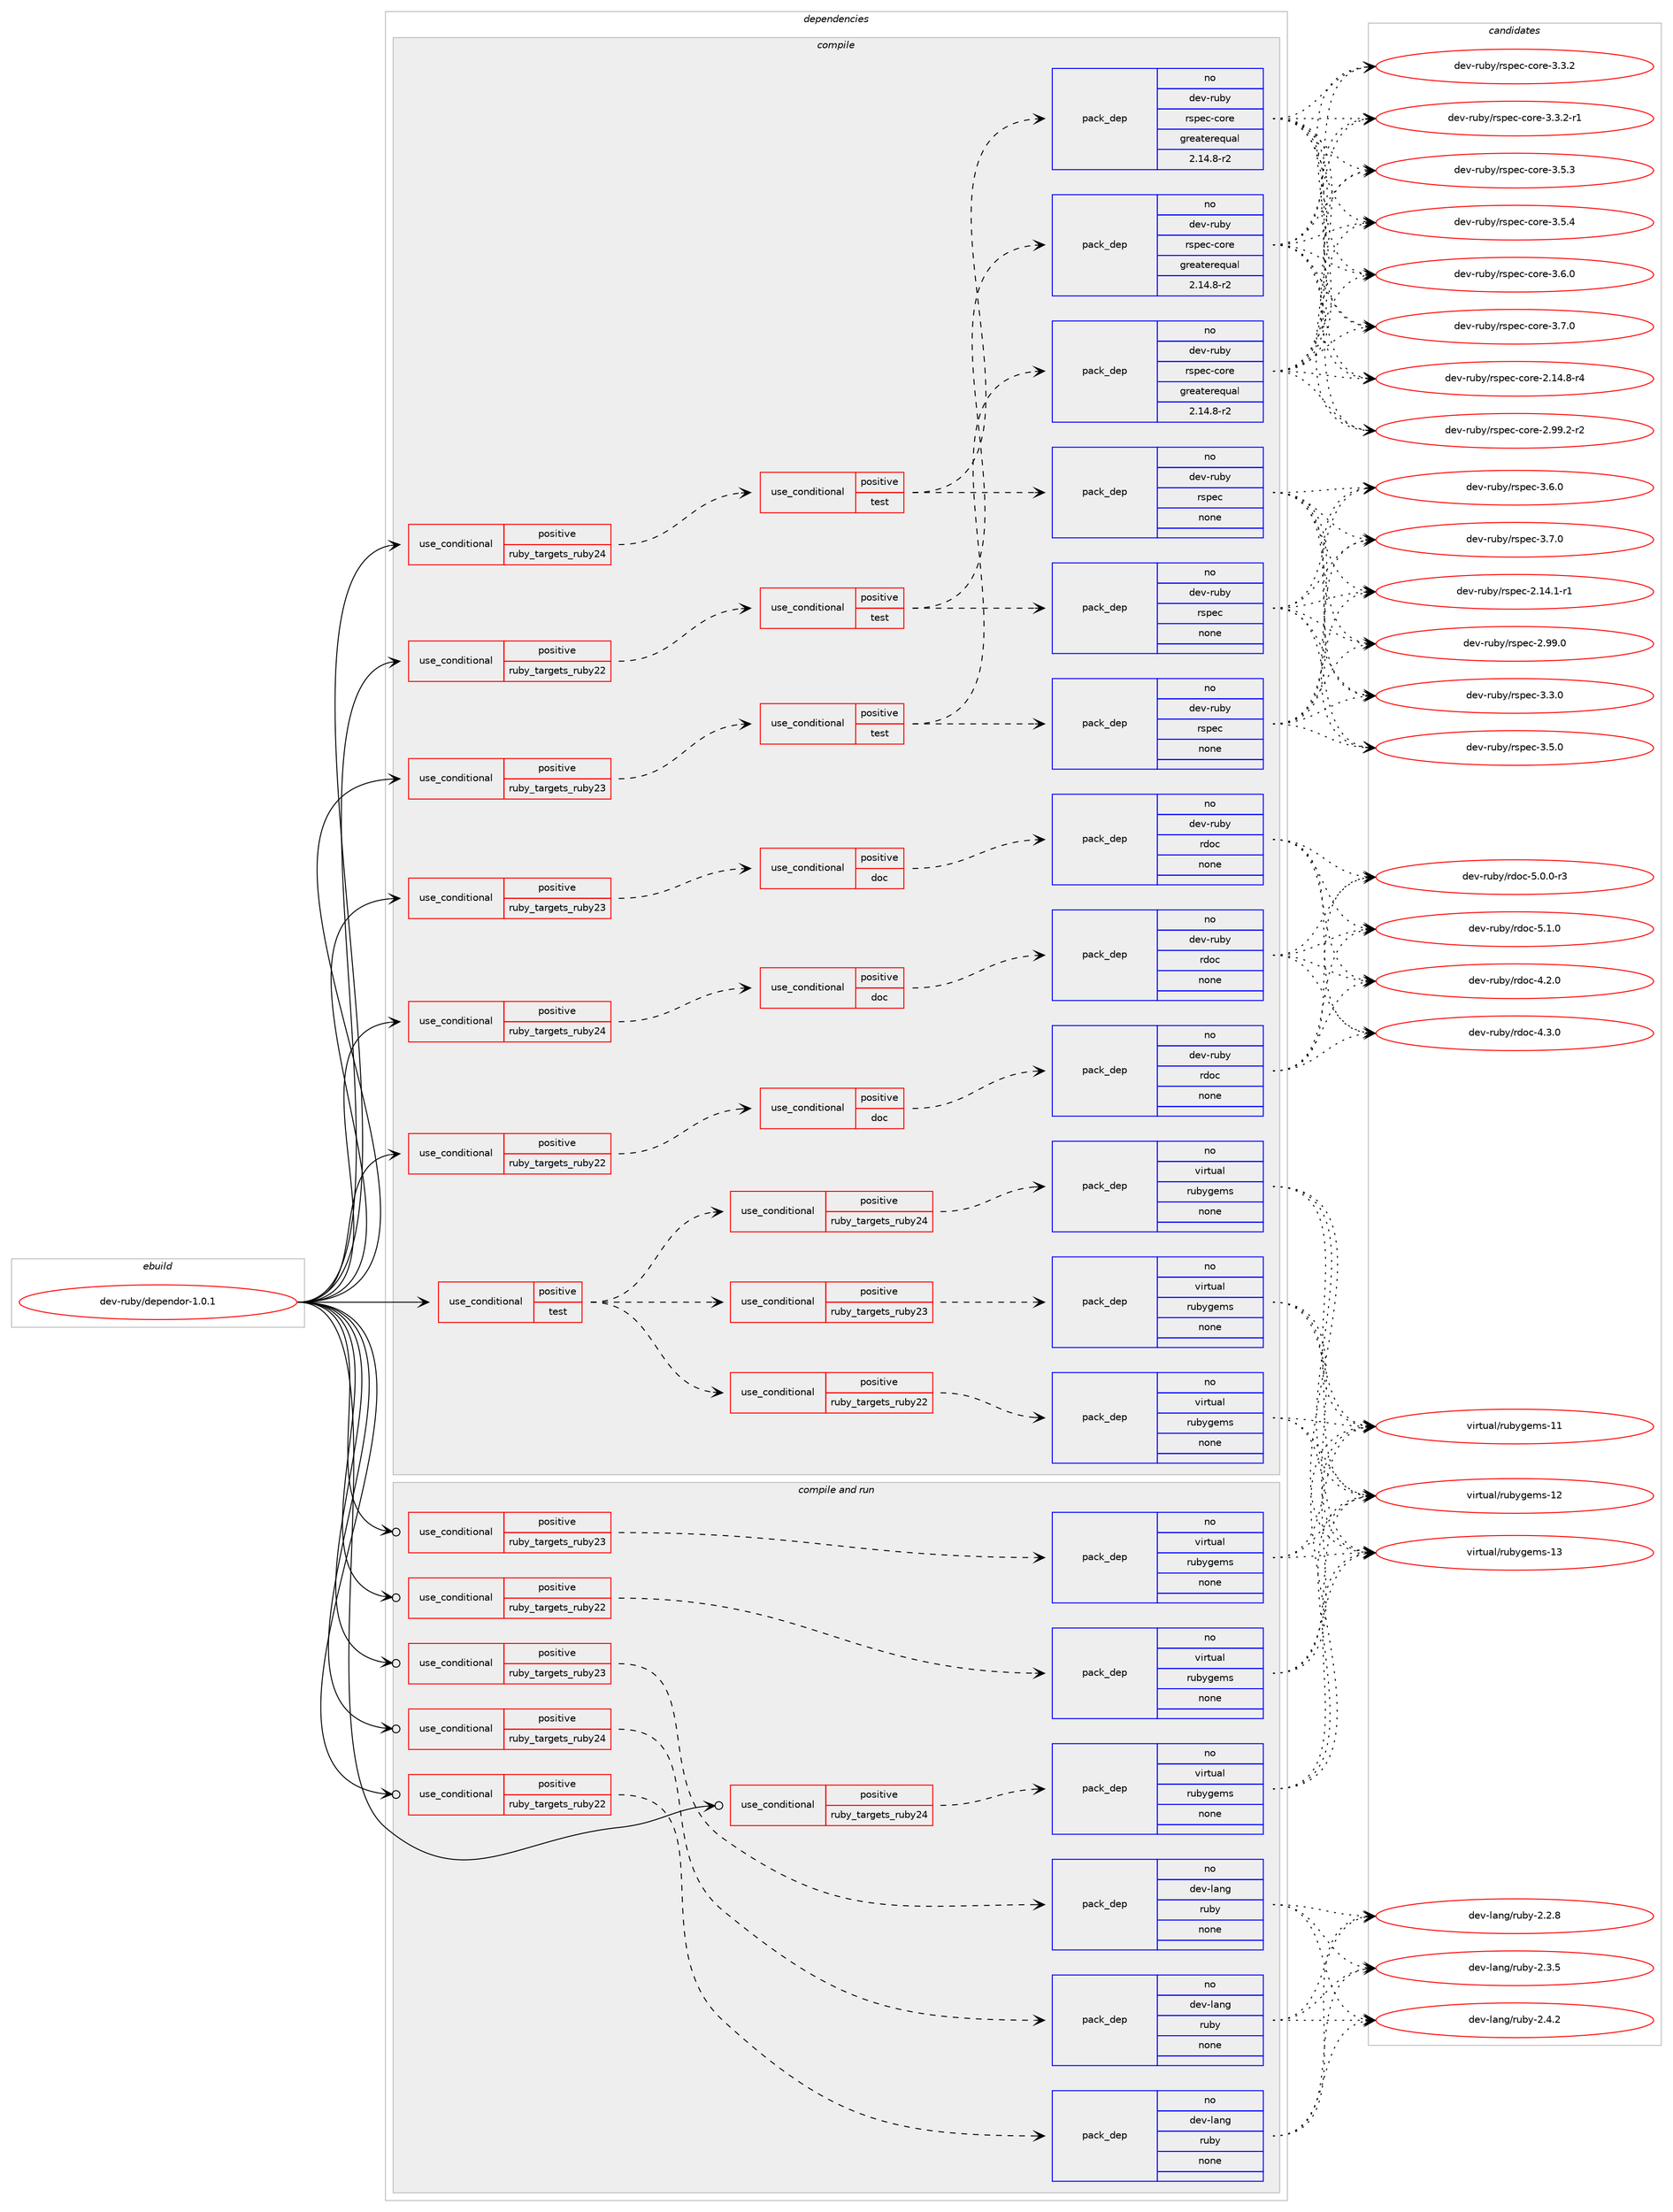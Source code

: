 digraph prolog {

# *************
# Graph options
# *************

newrank=true;
concentrate=true;
compound=true;
graph [rankdir=LR,fontname=Helvetica,fontsize=10,ranksep=1.5];#, ranksep=2.5, nodesep=0.2];
edge  [arrowhead=vee];
node  [fontname=Helvetica,fontsize=10];

# **********
# The ebuild
# **********

subgraph cluster_leftcol {
color=gray;
rank=same;
label=<<i>ebuild</i>>;
id [label="dev-ruby/dependor-1.0.1", color=red, width=4, href="../dev-ruby/dependor-1.0.1.svg"];
}

# ****************
# The dependencies
# ****************

subgraph cluster_midcol {
color=gray;
label=<<i>dependencies</i>>;
subgraph cluster_compile {
fillcolor="#eeeeee";
style=filled;
label=<<i>compile</i>>;
subgraph cond55712 {
dependency235993 [label=<<TABLE BORDER="0" CELLBORDER="1" CELLSPACING="0" CELLPADDING="4"><TR><TD ROWSPAN="3" CELLPADDING="10">use_conditional</TD></TR><TR><TD>positive</TD></TR><TR><TD>ruby_targets_ruby22</TD></TR></TABLE>>, shape=none, color=red];
subgraph cond55713 {
dependency235994 [label=<<TABLE BORDER="0" CELLBORDER="1" CELLSPACING="0" CELLPADDING="4"><TR><TD ROWSPAN="3" CELLPADDING="10">use_conditional</TD></TR><TR><TD>positive</TD></TR><TR><TD>doc</TD></TR></TABLE>>, shape=none, color=red];
subgraph pack176207 {
dependency235995 [label=<<TABLE BORDER="0" CELLBORDER="1" CELLSPACING="0" CELLPADDING="4" WIDTH="220"><TR><TD ROWSPAN="6" CELLPADDING="30">pack_dep</TD></TR><TR><TD WIDTH="110">no</TD></TR><TR><TD>dev-ruby</TD></TR><TR><TD>rdoc</TD></TR><TR><TD>none</TD></TR><TR><TD></TD></TR></TABLE>>, shape=none, color=blue];
}
dependency235994:e -> dependency235995:w [weight=20,style="dashed",arrowhead="vee"];
}
dependency235993:e -> dependency235994:w [weight=20,style="dashed",arrowhead="vee"];
}
id:e -> dependency235993:w [weight=20,style="solid",arrowhead="vee"];
subgraph cond55714 {
dependency235996 [label=<<TABLE BORDER="0" CELLBORDER="1" CELLSPACING="0" CELLPADDING="4"><TR><TD ROWSPAN="3" CELLPADDING="10">use_conditional</TD></TR><TR><TD>positive</TD></TR><TR><TD>ruby_targets_ruby22</TD></TR></TABLE>>, shape=none, color=red];
subgraph cond55715 {
dependency235997 [label=<<TABLE BORDER="0" CELLBORDER="1" CELLSPACING="0" CELLPADDING="4"><TR><TD ROWSPAN="3" CELLPADDING="10">use_conditional</TD></TR><TR><TD>positive</TD></TR><TR><TD>test</TD></TR></TABLE>>, shape=none, color=red];
subgraph pack176208 {
dependency235998 [label=<<TABLE BORDER="0" CELLBORDER="1" CELLSPACING="0" CELLPADDING="4" WIDTH="220"><TR><TD ROWSPAN="6" CELLPADDING="30">pack_dep</TD></TR><TR><TD WIDTH="110">no</TD></TR><TR><TD>dev-ruby</TD></TR><TR><TD>rspec</TD></TR><TR><TD>none</TD></TR><TR><TD></TD></TR></TABLE>>, shape=none, color=blue];
}
dependency235997:e -> dependency235998:w [weight=20,style="dashed",arrowhead="vee"];
subgraph pack176209 {
dependency235999 [label=<<TABLE BORDER="0" CELLBORDER="1" CELLSPACING="0" CELLPADDING="4" WIDTH="220"><TR><TD ROWSPAN="6" CELLPADDING="30">pack_dep</TD></TR><TR><TD WIDTH="110">no</TD></TR><TR><TD>dev-ruby</TD></TR><TR><TD>rspec-core</TD></TR><TR><TD>greaterequal</TD></TR><TR><TD>2.14.8-r2</TD></TR></TABLE>>, shape=none, color=blue];
}
dependency235997:e -> dependency235999:w [weight=20,style="dashed",arrowhead="vee"];
}
dependency235996:e -> dependency235997:w [weight=20,style="dashed",arrowhead="vee"];
}
id:e -> dependency235996:w [weight=20,style="solid",arrowhead="vee"];
subgraph cond55716 {
dependency236000 [label=<<TABLE BORDER="0" CELLBORDER="1" CELLSPACING="0" CELLPADDING="4"><TR><TD ROWSPAN="3" CELLPADDING="10">use_conditional</TD></TR><TR><TD>positive</TD></TR><TR><TD>ruby_targets_ruby23</TD></TR></TABLE>>, shape=none, color=red];
subgraph cond55717 {
dependency236001 [label=<<TABLE BORDER="0" CELLBORDER="1" CELLSPACING="0" CELLPADDING="4"><TR><TD ROWSPAN="3" CELLPADDING="10">use_conditional</TD></TR><TR><TD>positive</TD></TR><TR><TD>doc</TD></TR></TABLE>>, shape=none, color=red];
subgraph pack176210 {
dependency236002 [label=<<TABLE BORDER="0" CELLBORDER="1" CELLSPACING="0" CELLPADDING="4" WIDTH="220"><TR><TD ROWSPAN="6" CELLPADDING="30">pack_dep</TD></TR><TR><TD WIDTH="110">no</TD></TR><TR><TD>dev-ruby</TD></TR><TR><TD>rdoc</TD></TR><TR><TD>none</TD></TR><TR><TD></TD></TR></TABLE>>, shape=none, color=blue];
}
dependency236001:e -> dependency236002:w [weight=20,style="dashed",arrowhead="vee"];
}
dependency236000:e -> dependency236001:w [weight=20,style="dashed",arrowhead="vee"];
}
id:e -> dependency236000:w [weight=20,style="solid",arrowhead="vee"];
subgraph cond55718 {
dependency236003 [label=<<TABLE BORDER="0" CELLBORDER="1" CELLSPACING="0" CELLPADDING="4"><TR><TD ROWSPAN="3" CELLPADDING="10">use_conditional</TD></TR><TR><TD>positive</TD></TR><TR><TD>ruby_targets_ruby23</TD></TR></TABLE>>, shape=none, color=red];
subgraph cond55719 {
dependency236004 [label=<<TABLE BORDER="0" CELLBORDER="1" CELLSPACING="0" CELLPADDING="4"><TR><TD ROWSPAN="3" CELLPADDING="10">use_conditional</TD></TR><TR><TD>positive</TD></TR><TR><TD>test</TD></TR></TABLE>>, shape=none, color=red];
subgraph pack176211 {
dependency236005 [label=<<TABLE BORDER="0" CELLBORDER="1" CELLSPACING="0" CELLPADDING="4" WIDTH="220"><TR><TD ROWSPAN="6" CELLPADDING="30">pack_dep</TD></TR><TR><TD WIDTH="110">no</TD></TR><TR><TD>dev-ruby</TD></TR><TR><TD>rspec</TD></TR><TR><TD>none</TD></TR><TR><TD></TD></TR></TABLE>>, shape=none, color=blue];
}
dependency236004:e -> dependency236005:w [weight=20,style="dashed",arrowhead="vee"];
subgraph pack176212 {
dependency236006 [label=<<TABLE BORDER="0" CELLBORDER="1" CELLSPACING="0" CELLPADDING="4" WIDTH="220"><TR><TD ROWSPAN="6" CELLPADDING="30">pack_dep</TD></TR><TR><TD WIDTH="110">no</TD></TR><TR><TD>dev-ruby</TD></TR><TR><TD>rspec-core</TD></TR><TR><TD>greaterequal</TD></TR><TR><TD>2.14.8-r2</TD></TR></TABLE>>, shape=none, color=blue];
}
dependency236004:e -> dependency236006:w [weight=20,style="dashed",arrowhead="vee"];
}
dependency236003:e -> dependency236004:w [weight=20,style="dashed",arrowhead="vee"];
}
id:e -> dependency236003:w [weight=20,style="solid",arrowhead="vee"];
subgraph cond55720 {
dependency236007 [label=<<TABLE BORDER="0" CELLBORDER="1" CELLSPACING="0" CELLPADDING="4"><TR><TD ROWSPAN="3" CELLPADDING="10">use_conditional</TD></TR><TR><TD>positive</TD></TR><TR><TD>ruby_targets_ruby24</TD></TR></TABLE>>, shape=none, color=red];
subgraph cond55721 {
dependency236008 [label=<<TABLE BORDER="0" CELLBORDER="1" CELLSPACING="0" CELLPADDING="4"><TR><TD ROWSPAN="3" CELLPADDING="10">use_conditional</TD></TR><TR><TD>positive</TD></TR><TR><TD>doc</TD></TR></TABLE>>, shape=none, color=red];
subgraph pack176213 {
dependency236009 [label=<<TABLE BORDER="0" CELLBORDER="1" CELLSPACING="0" CELLPADDING="4" WIDTH="220"><TR><TD ROWSPAN="6" CELLPADDING="30">pack_dep</TD></TR><TR><TD WIDTH="110">no</TD></TR><TR><TD>dev-ruby</TD></TR><TR><TD>rdoc</TD></TR><TR><TD>none</TD></TR><TR><TD></TD></TR></TABLE>>, shape=none, color=blue];
}
dependency236008:e -> dependency236009:w [weight=20,style="dashed",arrowhead="vee"];
}
dependency236007:e -> dependency236008:w [weight=20,style="dashed",arrowhead="vee"];
}
id:e -> dependency236007:w [weight=20,style="solid",arrowhead="vee"];
subgraph cond55722 {
dependency236010 [label=<<TABLE BORDER="0" CELLBORDER="1" CELLSPACING="0" CELLPADDING="4"><TR><TD ROWSPAN="3" CELLPADDING="10">use_conditional</TD></TR><TR><TD>positive</TD></TR><TR><TD>ruby_targets_ruby24</TD></TR></TABLE>>, shape=none, color=red];
subgraph cond55723 {
dependency236011 [label=<<TABLE BORDER="0" CELLBORDER="1" CELLSPACING="0" CELLPADDING="4"><TR><TD ROWSPAN="3" CELLPADDING="10">use_conditional</TD></TR><TR><TD>positive</TD></TR><TR><TD>test</TD></TR></TABLE>>, shape=none, color=red];
subgraph pack176214 {
dependency236012 [label=<<TABLE BORDER="0" CELLBORDER="1" CELLSPACING="0" CELLPADDING="4" WIDTH="220"><TR><TD ROWSPAN="6" CELLPADDING="30">pack_dep</TD></TR><TR><TD WIDTH="110">no</TD></TR><TR><TD>dev-ruby</TD></TR><TR><TD>rspec</TD></TR><TR><TD>none</TD></TR><TR><TD></TD></TR></TABLE>>, shape=none, color=blue];
}
dependency236011:e -> dependency236012:w [weight=20,style="dashed",arrowhead="vee"];
subgraph pack176215 {
dependency236013 [label=<<TABLE BORDER="0" CELLBORDER="1" CELLSPACING="0" CELLPADDING="4" WIDTH="220"><TR><TD ROWSPAN="6" CELLPADDING="30">pack_dep</TD></TR><TR><TD WIDTH="110">no</TD></TR><TR><TD>dev-ruby</TD></TR><TR><TD>rspec-core</TD></TR><TR><TD>greaterequal</TD></TR><TR><TD>2.14.8-r2</TD></TR></TABLE>>, shape=none, color=blue];
}
dependency236011:e -> dependency236013:w [weight=20,style="dashed",arrowhead="vee"];
}
dependency236010:e -> dependency236011:w [weight=20,style="dashed",arrowhead="vee"];
}
id:e -> dependency236010:w [weight=20,style="solid",arrowhead="vee"];
subgraph cond55724 {
dependency236014 [label=<<TABLE BORDER="0" CELLBORDER="1" CELLSPACING="0" CELLPADDING="4"><TR><TD ROWSPAN="3" CELLPADDING="10">use_conditional</TD></TR><TR><TD>positive</TD></TR><TR><TD>test</TD></TR></TABLE>>, shape=none, color=red];
subgraph cond55725 {
dependency236015 [label=<<TABLE BORDER="0" CELLBORDER="1" CELLSPACING="0" CELLPADDING="4"><TR><TD ROWSPAN="3" CELLPADDING="10">use_conditional</TD></TR><TR><TD>positive</TD></TR><TR><TD>ruby_targets_ruby22</TD></TR></TABLE>>, shape=none, color=red];
subgraph pack176216 {
dependency236016 [label=<<TABLE BORDER="0" CELLBORDER="1" CELLSPACING="0" CELLPADDING="4" WIDTH="220"><TR><TD ROWSPAN="6" CELLPADDING="30">pack_dep</TD></TR><TR><TD WIDTH="110">no</TD></TR><TR><TD>virtual</TD></TR><TR><TD>rubygems</TD></TR><TR><TD>none</TD></TR><TR><TD></TD></TR></TABLE>>, shape=none, color=blue];
}
dependency236015:e -> dependency236016:w [weight=20,style="dashed",arrowhead="vee"];
}
dependency236014:e -> dependency236015:w [weight=20,style="dashed",arrowhead="vee"];
subgraph cond55726 {
dependency236017 [label=<<TABLE BORDER="0" CELLBORDER="1" CELLSPACING="0" CELLPADDING="4"><TR><TD ROWSPAN="3" CELLPADDING="10">use_conditional</TD></TR><TR><TD>positive</TD></TR><TR><TD>ruby_targets_ruby23</TD></TR></TABLE>>, shape=none, color=red];
subgraph pack176217 {
dependency236018 [label=<<TABLE BORDER="0" CELLBORDER="1" CELLSPACING="0" CELLPADDING="4" WIDTH="220"><TR><TD ROWSPAN="6" CELLPADDING="30">pack_dep</TD></TR><TR><TD WIDTH="110">no</TD></TR><TR><TD>virtual</TD></TR><TR><TD>rubygems</TD></TR><TR><TD>none</TD></TR><TR><TD></TD></TR></TABLE>>, shape=none, color=blue];
}
dependency236017:e -> dependency236018:w [weight=20,style="dashed",arrowhead="vee"];
}
dependency236014:e -> dependency236017:w [weight=20,style="dashed",arrowhead="vee"];
subgraph cond55727 {
dependency236019 [label=<<TABLE BORDER="0" CELLBORDER="1" CELLSPACING="0" CELLPADDING="4"><TR><TD ROWSPAN="3" CELLPADDING="10">use_conditional</TD></TR><TR><TD>positive</TD></TR><TR><TD>ruby_targets_ruby24</TD></TR></TABLE>>, shape=none, color=red];
subgraph pack176218 {
dependency236020 [label=<<TABLE BORDER="0" CELLBORDER="1" CELLSPACING="0" CELLPADDING="4" WIDTH="220"><TR><TD ROWSPAN="6" CELLPADDING="30">pack_dep</TD></TR><TR><TD WIDTH="110">no</TD></TR><TR><TD>virtual</TD></TR><TR><TD>rubygems</TD></TR><TR><TD>none</TD></TR><TR><TD></TD></TR></TABLE>>, shape=none, color=blue];
}
dependency236019:e -> dependency236020:w [weight=20,style="dashed",arrowhead="vee"];
}
dependency236014:e -> dependency236019:w [weight=20,style="dashed",arrowhead="vee"];
}
id:e -> dependency236014:w [weight=20,style="solid",arrowhead="vee"];
}
subgraph cluster_compileandrun {
fillcolor="#eeeeee";
style=filled;
label=<<i>compile and run</i>>;
subgraph cond55728 {
dependency236021 [label=<<TABLE BORDER="0" CELLBORDER="1" CELLSPACING="0" CELLPADDING="4"><TR><TD ROWSPAN="3" CELLPADDING="10">use_conditional</TD></TR><TR><TD>positive</TD></TR><TR><TD>ruby_targets_ruby22</TD></TR></TABLE>>, shape=none, color=red];
subgraph pack176219 {
dependency236022 [label=<<TABLE BORDER="0" CELLBORDER="1" CELLSPACING="0" CELLPADDING="4" WIDTH="220"><TR><TD ROWSPAN="6" CELLPADDING="30">pack_dep</TD></TR><TR><TD WIDTH="110">no</TD></TR><TR><TD>dev-lang</TD></TR><TR><TD>ruby</TD></TR><TR><TD>none</TD></TR><TR><TD></TD></TR></TABLE>>, shape=none, color=blue];
}
dependency236021:e -> dependency236022:w [weight=20,style="dashed",arrowhead="vee"];
}
id:e -> dependency236021:w [weight=20,style="solid",arrowhead="odotvee"];
subgraph cond55729 {
dependency236023 [label=<<TABLE BORDER="0" CELLBORDER="1" CELLSPACING="0" CELLPADDING="4"><TR><TD ROWSPAN="3" CELLPADDING="10">use_conditional</TD></TR><TR><TD>positive</TD></TR><TR><TD>ruby_targets_ruby22</TD></TR></TABLE>>, shape=none, color=red];
subgraph pack176220 {
dependency236024 [label=<<TABLE BORDER="0" CELLBORDER="1" CELLSPACING="0" CELLPADDING="4" WIDTH="220"><TR><TD ROWSPAN="6" CELLPADDING="30">pack_dep</TD></TR><TR><TD WIDTH="110">no</TD></TR><TR><TD>virtual</TD></TR><TR><TD>rubygems</TD></TR><TR><TD>none</TD></TR><TR><TD></TD></TR></TABLE>>, shape=none, color=blue];
}
dependency236023:e -> dependency236024:w [weight=20,style="dashed",arrowhead="vee"];
}
id:e -> dependency236023:w [weight=20,style="solid",arrowhead="odotvee"];
subgraph cond55730 {
dependency236025 [label=<<TABLE BORDER="0" CELLBORDER="1" CELLSPACING="0" CELLPADDING="4"><TR><TD ROWSPAN="3" CELLPADDING="10">use_conditional</TD></TR><TR><TD>positive</TD></TR><TR><TD>ruby_targets_ruby23</TD></TR></TABLE>>, shape=none, color=red];
subgraph pack176221 {
dependency236026 [label=<<TABLE BORDER="0" CELLBORDER="1" CELLSPACING="0" CELLPADDING="4" WIDTH="220"><TR><TD ROWSPAN="6" CELLPADDING="30">pack_dep</TD></TR><TR><TD WIDTH="110">no</TD></TR><TR><TD>dev-lang</TD></TR><TR><TD>ruby</TD></TR><TR><TD>none</TD></TR><TR><TD></TD></TR></TABLE>>, shape=none, color=blue];
}
dependency236025:e -> dependency236026:w [weight=20,style="dashed",arrowhead="vee"];
}
id:e -> dependency236025:w [weight=20,style="solid",arrowhead="odotvee"];
subgraph cond55731 {
dependency236027 [label=<<TABLE BORDER="0" CELLBORDER="1" CELLSPACING="0" CELLPADDING="4"><TR><TD ROWSPAN="3" CELLPADDING="10">use_conditional</TD></TR><TR><TD>positive</TD></TR><TR><TD>ruby_targets_ruby23</TD></TR></TABLE>>, shape=none, color=red];
subgraph pack176222 {
dependency236028 [label=<<TABLE BORDER="0" CELLBORDER="1" CELLSPACING="0" CELLPADDING="4" WIDTH="220"><TR><TD ROWSPAN="6" CELLPADDING="30">pack_dep</TD></TR><TR><TD WIDTH="110">no</TD></TR><TR><TD>virtual</TD></TR><TR><TD>rubygems</TD></TR><TR><TD>none</TD></TR><TR><TD></TD></TR></TABLE>>, shape=none, color=blue];
}
dependency236027:e -> dependency236028:w [weight=20,style="dashed",arrowhead="vee"];
}
id:e -> dependency236027:w [weight=20,style="solid",arrowhead="odotvee"];
subgraph cond55732 {
dependency236029 [label=<<TABLE BORDER="0" CELLBORDER="1" CELLSPACING="0" CELLPADDING="4"><TR><TD ROWSPAN="3" CELLPADDING="10">use_conditional</TD></TR><TR><TD>positive</TD></TR><TR><TD>ruby_targets_ruby24</TD></TR></TABLE>>, shape=none, color=red];
subgraph pack176223 {
dependency236030 [label=<<TABLE BORDER="0" CELLBORDER="1" CELLSPACING="0" CELLPADDING="4" WIDTH="220"><TR><TD ROWSPAN="6" CELLPADDING="30">pack_dep</TD></TR><TR><TD WIDTH="110">no</TD></TR><TR><TD>dev-lang</TD></TR><TR><TD>ruby</TD></TR><TR><TD>none</TD></TR><TR><TD></TD></TR></TABLE>>, shape=none, color=blue];
}
dependency236029:e -> dependency236030:w [weight=20,style="dashed",arrowhead="vee"];
}
id:e -> dependency236029:w [weight=20,style="solid",arrowhead="odotvee"];
subgraph cond55733 {
dependency236031 [label=<<TABLE BORDER="0" CELLBORDER="1" CELLSPACING="0" CELLPADDING="4"><TR><TD ROWSPAN="3" CELLPADDING="10">use_conditional</TD></TR><TR><TD>positive</TD></TR><TR><TD>ruby_targets_ruby24</TD></TR></TABLE>>, shape=none, color=red];
subgraph pack176224 {
dependency236032 [label=<<TABLE BORDER="0" CELLBORDER="1" CELLSPACING="0" CELLPADDING="4" WIDTH="220"><TR><TD ROWSPAN="6" CELLPADDING="30">pack_dep</TD></TR><TR><TD WIDTH="110">no</TD></TR><TR><TD>virtual</TD></TR><TR><TD>rubygems</TD></TR><TR><TD>none</TD></TR><TR><TD></TD></TR></TABLE>>, shape=none, color=blue];
}
dependency236031:e -> dependency236032:w [weight=20,style="dashed",arrowhead="vee"];
}
id:e -> dependency236031:w [weight=20,style="solid",arrowhead="odotvee"];
}
subgraph cluster_run {
fillcolor="#eeeeee";
style=filled;
label=<<i>run</i>>;
}
}

# **************
# The candidates
# **************

subgraph cluster_choices {
rank=same;
color=gray;
label=<<i>candidates</i>>;

subgraph choice176207 {
color=black;
nodesep=1;
choice10010111845114117981214711410011199455246504648 [label="dev-ruby/rdoc-4.2.0", color=red, width=4,href="../dev-ruby/rdoc-4.2.0.svg"];
choice10010111845114117981214711410011199455246514648 [label="dev-ruby/rdoc-4.3.0", color=red, width=4,href="../dev-ruby/rdoc-4.3.0.svg"];
choice100101118451141179812147114100111994553464846484511451 [label="dev-ruby/rdoc-5.0.0-r3", color=red, width=4,href="../dev-ruby/rdoc-5.0.0-r3.svg"];
choice10010111845114117981214711410011199455346494648 [label="dev-ruby/rdoc-5.1.0", color=red, width=4,href="../dev-ruby/rdoc-5.1.0.svg"];
dependency235995:e -> choice10010111845114117981214711410011199455246504648:w [style=dotted,weight="100"];
dependency235995:e -> choice10010111845114117981214711410011199455246514648:w [style=dotted,weight="100"];
dependency235995:e -> choice100101118451141179812147114100111994553464846484511451:w [style=dotted,weight="100"];
dependency235995:e -> choice10010111845114117981214711410011199455346494648:w [style=dotted,weight="100"];
}
subgraph choice176208 {
color=black;
nodesep=1;
choice10010111845114117981214711411511210199455046495246494511449 [label="dev-ruby/rspec-2.14.1-r1", color=red, width=4,href="../dev-ruby/rspec-2.14.1-r1.svg"];
choice1001011184511411798121471141151121019945504657574648 [label="dev-ruby/rspec-2.99.0", color=red, width=4,href="../dev-ruby/rspec-2.99.0.svg"];
choice10010111845114117981214711411511210199455146514648 [label="dev-ruby/rspec-3.3.0", color=red, width=4,href="../dev-ruby/rspec-3.3.0.svg"];
choice10010111845114117981214711411511210199455146534648 [label="dev-ruby/rspec-3.5.0", color=red, width=4,href="../dev-ruby/rspec-3.5.0.svg"];
choice10010111845114117981214711411511210199455146544648 [label="dev-ruby/rspec-3.6.0", color=red, width=4,href="../dev-ruby/rspec-3.6.0.svg"];
choice10010111845114117981214711411511210199455146554648 [label="dev-ruby/rspec-3.7.0", color=red, width=4,href="../dev-ruby/rspec-3.7.0.svg"];
dependency235998:e -> choice10010111845114117981214711411511210199455046495246494511449:w [style=dotted,weight="100"];
dependency235998:e -> choice1001011184511411798121471141151121019945504657574648:w [style=dotted,weight="100"];
dependency235998:e -> choice10010111845114117981214711411511210199455146514648:w [style=dotted,weight="100"];
dependency235998:e -> choice10010111845114117981214711411511210199455146534648:w [style=dotted,weight="100"];
dependency235998:e -> choice10010111845114117981214711411511210199455146544648:w [style=dotted,weight="100"];
dependency235998:e -> choice10010111845114117981214711411511210199455146554648:w [style=dotted,weight="100"];
}
subgraph choice176209 {
color=black;
nodesep=1;
choice100101118451141179812147114115112101994599111114101455046495246564511452 [label="dev-ruby/rspec-core-2.14.8-r4", color=red, width=4,href="../dev-ruby/rspec-core-2.14.8-r4.svg"];
choice100101118451141179812147114115112101994599111114101455046575746504511450 [label="dev-ruby/rspec-core-2.99.2-r2", color=red, width=4,href="../dev-ruby/rspec-core-2.99.2-r2.svg"];
choice100101118451141179812147114115112101994599111114101455146514650 [label="dev-ruby/rspec-core-3.3.2", color=red, width=4,href="../dev-ruby/rspec-core-3.3.2.svg"];
choice1001011184511411798121471141151121019945991111141014551465146504511449 [label="dev-ruby/rspec-core-3.3.2-r1", color=red, width=4,href="../dev-ruby/rspec-core-3.3.2-r1.svg"];
choice100101118451141179812147114115112101994599111114101455146534651 [label="dev-ruby/rspec-core-3.5.3", color=red, width=4,href="../dev-ruby/rspec-core-3.5.3.svg"];
choice100101118451141179812147114115112101994599111114101455146534652 [label="dev-ruby/rspec-core-3.5.4", color=red, width=4,href="../dev-ruby/rspec-core-3.5.4.svg"];
choice100101118451141179812147114115112101994599111114101455146544648 [label="dev-ruby/rspec-core-3.6.0", color=red, width=4,href="../dev-ruby/rspec-core-3.6.0.svg"];
choice100101118451141179812147114115112101994599111114101455146554648 [label="dev-ruby/rspec-core-3.7.0", color=red, width=4,href="../dev-ruby/rspec-core-3.7.0.svg"];
dependency235999:e -> choice100101118451141179812147114115112101994599111114101455046495246564511452:w [style=dotted,weight="100"];
dependency235999:e -> choice100101118451141179812147114115112101994599111114101455046575746504511450:w [style=dotted,weight="100"];
dependency235999:e -> choice100101118451141179812147114115112101994599111114101455146514650:w [style=dotted,weight="100"];
dependency235999:e -> choice1001011184511411798121471141151121019945991111141014551465146504511449:w [style=dotted,weight="100"];
dependency235999:e -> choice100101118451141179812147114115112101994599111114101455146534651:w [style=dotted,weight="100"];
dependency235999:e -> choice100101118451141179812147114115112101994599111114101455146534652:w [style=dotted,weight="100"];
dependency235999:e -> choice100101118451141179812147114115112101994599111114101455146544648:w [style=dotted,weight="100"];
dependency235999:e -> choice100101118451141179812147114115112101994599111114101455146554648:w [style=dotted,weight="100"];
}
subgraph choice176210 {
color=black;
nodesep=1;
choice10010111845114117981214711410011199455246504648 [label="dev-ruby/rdoc-4.2.0", color=red, width=4,href="../dev-ruby/rdoc-4.2.0.svg"];
choice10010111845114117981214711410011199455246514648 [label="dev-ruby/rdoc-4.3.0", color=red, width=4,href="../dev-ruby/rdoc-4.3.0.svg"];
choice100101118451141179812147114100111994553464846484511451 [label="dev-ruby/rdoc-5.0.0-r3", color=red, width=4,href="../dev-ruby/rdoc-5.0.0-r3.svg"];
choice10010111845114117981214711410011199455346494648 [label="dev-ruby/rdoc-5.1.0", color=red, width=4,href="../dev-ruby/rdoc-5.1.0.svg"];
dependency236002:e -> choice10010111845114117981214711410011199455246504648:w [style=dotted,weight="100"];
dependency236002:e -> choice10010111845114117981214711410011199455246514648:w [style=dotted,weight="100"];
dependency236002:e -> choice100101118451141179812147114100111994553464846484511451:w [style=dotted,weight="100"];
dependency236002:e -> choice10010111845114117981214711410011199455346494648:w [style=dotted,weight="100"];
}
subgraph choice176211 {
color=black;
nodesep=1;
choice10010111845114117981214711411511210199455046495246494511449 [label="dev-ruby/rspec-2.14.1-r1", color=red, width=4,href="../dev-ruby/rspec-2.14.1-r1.svg"];
choice1001011184511411798121471141151121019945504657574648 [label="dev-ruby/rspec-2.99.0", color=red, width=4,href="../dev-ruby/rspec-2.99.0.svg"];
choice10010111845114117981214711411511210199455146514648 [label="dev-ruby/rspec-3.3.0", color=red, width=4,href="../dev-ruby/rspec-3.3.0.svg"];
choice10010111845114117981214711411511210199455146534648 [label="dev-ruby/rspec-3.5.0", color=red, width=4,href="../dev-ruby/rspec-3.5.0.svg"];
choice10010111845114117981214711411511210199455146544648 [label="dev-ruby/rspec-3.6.0", color=red, width=4,href="../dev-ruby/rspec-3.6.0.svg"];
choice10010111845114117981214711411511210199455146554648 [label="dev-ruby/rspec-3.7.0", color=red, width=4,href="../dev-ruby/rspec-3.7.0.svg"];
dependency236005:e -> choice10010111845114117981214711411511210199455046495246494511449:w [style=dotted,weight="100"];
dependency236005:e -> choice1001011184511411798121471141151121019945504657574648:w [style=dotted,weight="100"];
dependency236005:e -> choice10010111845114117981214711411511210199455146514648:w [style=dotted,weight="100"];
dependency236005:e -> choice10010111845114117981214711411511210199455146534648:w [style=dotted,weight="100"];
dependency236005:e -> choice10010111845114117981214711411511210199455146544648:w [style=dotted,weight="100"];
dependency236005:e -> choice10010111845114117981214711411511210199455146554648:w [style=dotted,weight="100"];
}
subgraph choice176212 {
color=black;
nodesep=1;
choice100101118451141179812147114115112101994599111114101455046495246564511452 [label="dev-ruby/rspec-core-2.14.8-r4", color=red, width=4,href="../dev-ruby/rspec-core-2.14.8-r4.svg"];
choice100101118451141179812147114115112101994599111114101455046575746504511450 [label="dev-ruby/rspec-core-2.99.2-r2", color=red, width=4,href="../dev-ruby/rspec-core-2.99.2-r2.svg"];
choice100101118451141179812147114115112101994599111114101455146514650 [label="dev-ruby/rspec-core-3.3.2", color=red, width=4,href="../dev-ruby/rspec-core-3.3.2.svg"];
choice1001011184511411798121471141151121019945991111141014551465146504511449 [label="dev-ruby/rspec-core-3.3.2-r1", color=red, width=4,href="../dev-ruby/rspec-core-3.3.2-r1.svg"];
choice100101118451141179812147114115112101994599111114101455146534651 [label="dev-ruby/rspec-core-3.5.3", color=red, width=4,href="../dev-ruby/rspec-core-3.5.3.svg"];
choice100101118451141179812147114115112101994599111114101455146534652 [label="dev-ruby/rspec-core-3.5.4", color=red, width=4,href="../dev-ruby/rspec-core-3.5.4.svg"];
choice100101118451141179812147114115112101994599111114101455146544648 [label="dev-ruby/rspec-core-3.6.0", color=red, width=4,href="../dev-ruby/rspec-core-3.6.0.svg"];
choice100101118451141179812147114115112101994599111114101455146554648 [label="dev-ruby/rspec-core-3.7.0", color=red, width=4,href="../dev-ruby/rspec-core-3.7.0.svg"];
dependency236006:e -> choice100101118451141179812147114115112101994599111114101455046495246564511452:w [style=dotted,weight="100"];
dependency236006:e -> choice100101118451141179812147114115112101994599111114101455046575746504511450:w [style=dotted,weight="100"];
dependency236006:e -> choice100101118451141179812147114115112101994599111114101455146514650:w [style=dotted,weight="100"];
dependency236006:e -> choice1001011184511411798121471141151121019945991111141014551465146504511449:w [style=dotted,weight="100"];
dependency236006:e -> choice100101118451141179812147114115112101994599111114101455146534651:w [style=dotted,weight="100"];
dependency236006:e -> choice100101118451141179812147114115112101994599111114101455146534652:w [style=dotted,weight="100"];
dependency236006:e -> choice100101118451141179812147114115112101994599111114101455146544648:w [style=dotted,weight="100"];
dependency236006:e -> choice100101118451141179812147114115112101994599111114101455146554648:w [style=dotted,weight="100"];
}
subgraph choice176213 {
color=black;
nodesep=1;
choice10010111845114117981214711410011199455246504648 [label="dev-ruby/rdoc-4.2.0", color=red, width=4,href="../dev-ruby/rdoc-4.2.0.svg"];
choice10010111845114117981214711410011199455246514648 [label="dev-ruby/rdoc-4.3.0", color=red, width=4,href="../dev-ruby/rdoc-4.3.0.svg"];
choice100101118451141179812147114100111994553464846484511451 [label="dev-ruby/rdoc-5.0.0-r3", color=red, width=4,href="../dev-ruby/rdoc-5.0.0-r3.svg"];
choice10010111845114117981214711410011199455346494648 [label="dev-ruby/rdoc-5.1.0", color=red, width=4,href="../dev-ruby/rdoc-5.1.0.svg"];
dependency236009:e -> choice10010111845114117981214711410011199455246504648:w [style=dotted,weight="100"];
dependency236009:e -> choice10010111845114117981214711410011199455246514648:w [style=dotted,weight="100"];
dependency236009:e -> choice100101118451141179812147114100111994553464846484511451:w [style=dotted,weight="100"];
dependency236009:e -> choice10010111845114117981214711410011199455346494648:w [style=dotted,weight="100"];
}
subgraph choice176214 {
color=black;
nodesep=1;
choice10010111845114117981214711411511210199455046495246494511449 [label="dev-ruby/rspec-2.14.1-r1", color=red, width=4,href="../dev-ruby/rspec-2.14.1-r1.svg"];
choice1001011184511411798121471141151121019945504657574648 [label="dev-ruby/rspec-2.99.0", color=red, width=4,href="../dev-ruby/rspec-2.99.0.svg"];
choice10010111845114117981214711411511210199455146514648 [label="dev-ruby/rspec-3.3.0", color=red, width=4,href="../dev-ruby/rspec-3.3.0.svg"];
choice10010111845114117981214711411511210199455146534648 [label="dev-ruby/rspec-3.5.0", color=red, width=4,href="../dev-ruby/rspec-3.5.0.svg"];
choice10010111845114117981214711411511210199455146544648 [label="dev-ruby/rspec-3.6.0", color=red, width=4,href="../dev-ruby/rspec-3.6.0.svg"];
choice10010111845114117981214711411511210199455146554648 [label="dev-ruby/rspec-3.7.0", color=red, width=4,href="../dev-ruby/rspec-3.7.0.svg"];
dependency236012:e -> choice10010111845114117981214711411511210199455046495246494511449:w [style=dotted,weight="100"];
dependency236012:e -> choice1001011184511411798121471141151121019945504657574648:w [style=dotted,weight="100"];
dependency236012:e -> choice10010111845114117981214711411511210199455146514648:w [style=dotted,weight="100"];
dependency236012:e -> choice10010111845114117981214711411511210199455146534648:w [style=dotted,weight="100"];
dependency236012:e -> choice10010111845114117981214711411511210199455146544648:w [style=dotted,weight="100"];
dependency236012:e -> choice10010111845114117981214711411511210199455146554648:w [style=dotted,weight="100"];
}
subgraph choice176215 {
color=black;
nodesep=1;
choice100101118451141179812147114115112101994599111114101455046495246564511452 [label="dev-ruby/rspec-core-2.14.8-r4", color=red, width=4,href="../dev-ruby/rspec-core-2.14.8-r4.svg"];
choice100101118451141179812147114115112101994599111114101455046575746504511450 [label="dev-ruby/rspec-core-2.99.2-r2", color=red, width=4,href="../dev-ruby/rspec-core-2.99.2-r2.svg"];
choice100101118451141179812147114115112101994599111114101455146514650 [label="dev-ruby/rspec-core-3.3.2", color=red, width=4,href="../dev-ruby/rspec-core-3.3.2.svg"];
choice1001011184511411798121471141151121019945991111141014551465146504511449 [label="dev-ruby/rspec-core-3.3.2-r1", color=red, width=4,href="../dev-ruby/rspec-core-3.3.2-r1.svg"];
choice100101118451141179812147114115112101994599111114101455146534651 [label="dev-ruby/rspec-core-3.5.3", color=red, width=4,href="../dev-ruby/rspec-core-3.5.3.svg"];
choice100101118451141179812147114115112101994599111114101455146534652 [label="dev-ruby/rspec-core-3.5.4", color=red, width=4,href="../dev-ruby/rspec-core-3.5.4.svg"];
choice100101118451141179812147114115112101994599111114101455146544648 [label="dev-ruby/rspec-core-3.6.0", color=red, width=4,href="../dev-ruby/rspec-core-3.6.0.svg"];
choice100101118451141179812147114115112101994599111114101455146554648 [label="dev-ruby/rspec-core-3.7.0", color=red, width=4,href="../dev-ruby/rspec-core-3.7.0.svg"];
dependency236013:e -> choice100101118451141179812147114115112101994599111114101455046495246564511452:w [style=dotted,weight="100"];
dependency236013:e -> choice100101118451141179812147114115112101994599111114101455046575746504511450:w [style=dotted,weight="100"];
dependency236013:e -> choice100101118451141179812147114115112101994599111114101455146514650:w [style=dotted,weight="100"];
dependency236013:e -> choice1001011184511411798121471141151121019945991111141014551465146504511449:w [style=dotted,weight="100"];
dependency236013:e -> choice100101118451141179812147114115112101994599111114101455146534651:w [style=dotted,weight="100"];
dependency236013:e -> choice100101118451141179812147114115112101994599111114101455146534652:w [style=dotted,weight="100"];
dependency236013:e -> choice100101118451141179812147114115112101994599111114101455146544648:w [style=dotted,weight="100"];
dependency236013:e -> choice100101118451141179812147114115112101994599111114101455146554648:w [style=dotted,weight="100"];
}
subgraph choice176216 {
color=black;
nodesep=1;
choice118105114116117971084711411798121103101109115454949 [label="virtual/rubygems-11", color=red, width=4,href="../virtual/rubygems-11.svg"];
choice118105114116117971084711411798121103101109115454950 [label="virtual/rubygems-12", color=red, width=4,href="../virtual/rubygems-12.svg"];
choice118105114116117971084711411798121103101109115454951 [label="virtual/rubygems-13", color=red, width=4,href="../virtual/rubygems-13.svg"];
dependency236016:e -> choice118105114116117971084711411798121103101109115454949:w [style=dotted,weight="100"];
dependency236016:e -> choice118105114116117971084711411798121103101109115454950:w [style=dotted,weight="100"];
dependency236016:e -> choice118105114116117971084711411798121103101109115454951:w [style=dotted,weight="100"];
}
subgraph choice176217 {
color=black;
nodesep=1;
choice118105114116117971084711411798121103101109115454949 [label="virtual/rubygems-11", color=red, width=4,href="../virtual/rubygems-11.svg"];
choice118105114116117971084711411798121103101109115454950 [label="virtual/rubygems-12", color=red, width=4,href="../virtual/rubygems-12.svg"];
choice118105114116117971084711411798121103101109115454951 [label="virtual/rubygems-13", color=red, width=4,href="../virtual/rubygems-13.svg"];
dependency236018:e -> choice118105114116117971084711411798121103101109115454949:w [style=dotted,weight="100"];
dependency236018:e -> choice118105114116117971084711411798121103101109115454950:w [style=dotted,weight="100"];
dependency236018:e -> choice118105114116117971084711411798121103101109115454951:w [style=dotted,weight="100"];
}
subgraph choice176218 {
color=black;
nodesep=1;
choice118105114116117971084711411798121103101109115454949 [label="virtual/rubygems-11", color=red, width=4,href="../virtual/rubygems-11.svg"];
choice118105114116117971084711411798121103101109115454950 [label="virtual/rubygems-12", color=red, width=4,href="../virtual/rubygems-12.svg"];
choice118105114116117971084711411798121103101109115454951 [label="virtual/rubygems-13", color=red, width=4,href="../virtual/rubygems-13.svg"];
dependency236020:e -> choice118105114116117971084711411798121103101109115454949:w [style=dotted,weight="100"];
dependency236020:e -> choice118105114116117971084711411798121103101109115454950:w [style=dotted,weight="100"];
dependency236020:e -> choice118105114116117971084711411798121103101109115454951:w [style=dotted,weight="100"];
}
subgraph choice176219 {
color=black;
nodesep=1;
choice10010111845108971101034711411798121455046504656 [label="dev-lang/ruby-2.2.8", color=red, width=4,href="../dev-lang/ruby-2.2.8.svg"];
choice10010111845108971101034711411798121455046514653 [label="dev-lang/ruby-2.3.5", color=red, width=4,href="../dev-lang/ruby-2.3.5.svg"];
choice10010111845108971101034711411798121455046524650 [label="dev-lang/ruby-2.4.2", color=red, width=4,href="../dev-lang/ruby-2.4.2.svg"];
dependency236022:e -> choice10010111845108971101034711411798121455046504656:w [style=dotted,weight="100"];
dependency236022:e -> choice10010111845108971101034711411798121455046514653:w [style=dotted,weight="100"];
dependency236022:e -> choice10010111845108971101034711411798121455046524650:w [style=dotted,weight="100"];
}
subgraph choice176220 {
color=black;
nodesep=1;
choice118105114116117971084711411798121103101109115454949 [label="virtual/rubygems-11", color=red, width=4,href="../virtual/rubygems-11.svg"];
choice118105114116117971084711411798121103101109115454950 [label="virtual/rubygems-12", color=red, width=4,href="../virtual/rubygems-12.svg"];
choice118105114116117971084711411798121103101109115454951 [label="virtual/rubygems-13", color=red, width=4,href="../virtual/rubygems-13.svg"];
dependency236024:e -> choice118105114116117971084711411798121103101109115454949:w [style=dotted,weight="100"];
dependency236024:e -> choice118105114116117971084711411798121103101109115454950:w [style=dotted,weight="100"];
dependency236024:e -> choice118105114116117971084711411798121103101109115454951:w [style=dotted,weight="100"];
}
subgraph choice176221 {
color=black;
nodesep=1;
choice10010111845108971101034711411798121455046504656 [label="dev-lang/ruby-2.2.8", color=red, width=4,href="../dev-lang/ruby-2.2.8.svg"];
choice10010111845108971101034711411798121455046514653 [label="dev-lang/ruby-2.3.5", color=red, width=4,href="../dev-lang/ruby-2.3.5.svg"];
choice10010111845108971101034711411798121455046524650 [label="dev-lang/ruby-2.4.2", color=red, width=4,href="../dev-lang/ruby-2.4.2.svg"];
dependency236026:e -> choice10010111845108971101034711411798121455046504656:w [style=dotted,weight="100"];
dependency236026:e -> choice10010111845108971101034711411798121455046514653:w [style=dotted,weight="100"];
dependency236026:e -> choice10010111845108971101034711411798121455046524650:w [style=dotted,weight="100"];
}
subgraph choice176222 {
color=black;
nodesep=1;
choice118105114116117971084711411798121103101109115454949 [label="virtual/rubygems-11", color=red, width=4,href="../virtual/rubygems-11.svg"];
choice118105114116117971084711411798121103101109115454950 [label="virtual/rubygems-12", color=red, width=4,href="../virtual/rubygems-12.svg"];
choice118105114116117971084711411798121103101109115454951 [label="virtual/rubygems-13", color=red, width=4,href="../virtual/rubygems-13.svg"];
dependency236028:e -> choice118105114116117971084711411798121103101109115454949:w [style=dotted,weight="100"];
dependency236028:e -> choice118105114116117971084711411798121103101109115454950:w [style=dotted,weight="100"];
dependency236028:e -> choice118105114116117971084711411798121103101109115454951:w [style=dotted,weight="100"];
}
subgraph choice176223 {
color=black;
nodesep=1;
choice10010111845108971101034711411798121455046504656 [label="dev-lang/ruby-2.2.8", color=red, width=4,href="../dev-lang/ruby-2.2.8.svg"];
choice10010111845108971101034711411798121455046514653 [label="dev-lang/ruby-2.3.5", color=red, width=4,href="../dev-lang/ruby-2.3.5.svg"];
choice10010111845108971101034711411798121455046524650 [label="dev-lang/ruby-2.4.2", color=red, width=4,href="../dev-lang/ruby-2.4.2.svg"];
dependency236030:e -> choice10010111845108971101034711411798121455046504656:w [style=dotted,weight="100"];
dependency236030:e -> choice10010111845108971101034711411798121455046514653:w [style=dotted,weight="100"];
dependency236030:e -> choice10010111845108971101034711411798121455046524650:w [style=dotted,weight="100"];
}
subgraph choice176224 {
color=black;
nodesep=1;
choice118105114116117971084711411798121103101109115454949 [label="virtual/rubygems-11", color=red, width=4,href="../virtual/rubygems-11.svg"];
choice118105114116117971084711411798121103101109115454950 [label="virtual/rubygems-12", color=red, width=4,href="../virtual/rubygems-12.svg"];
choice118105114116117971084711411798121103101109115454951 [label="virtual/rubygems-13", color=red, width=4,href="../virtual/rubygems-13.svg"];
dependency236032:e -> choice118105114116117971084711411798121103101109115454949:w [style=dotted,weight="100"];
dependency236032:e -> choice118105114116117971084711411798121103101109115454950:w [style=dotted,weight="100"];
dependency236032:e -> choice118105114116117971084711411798121103101109115454951:w [style=dotted,weight="100"];
}
}

}
